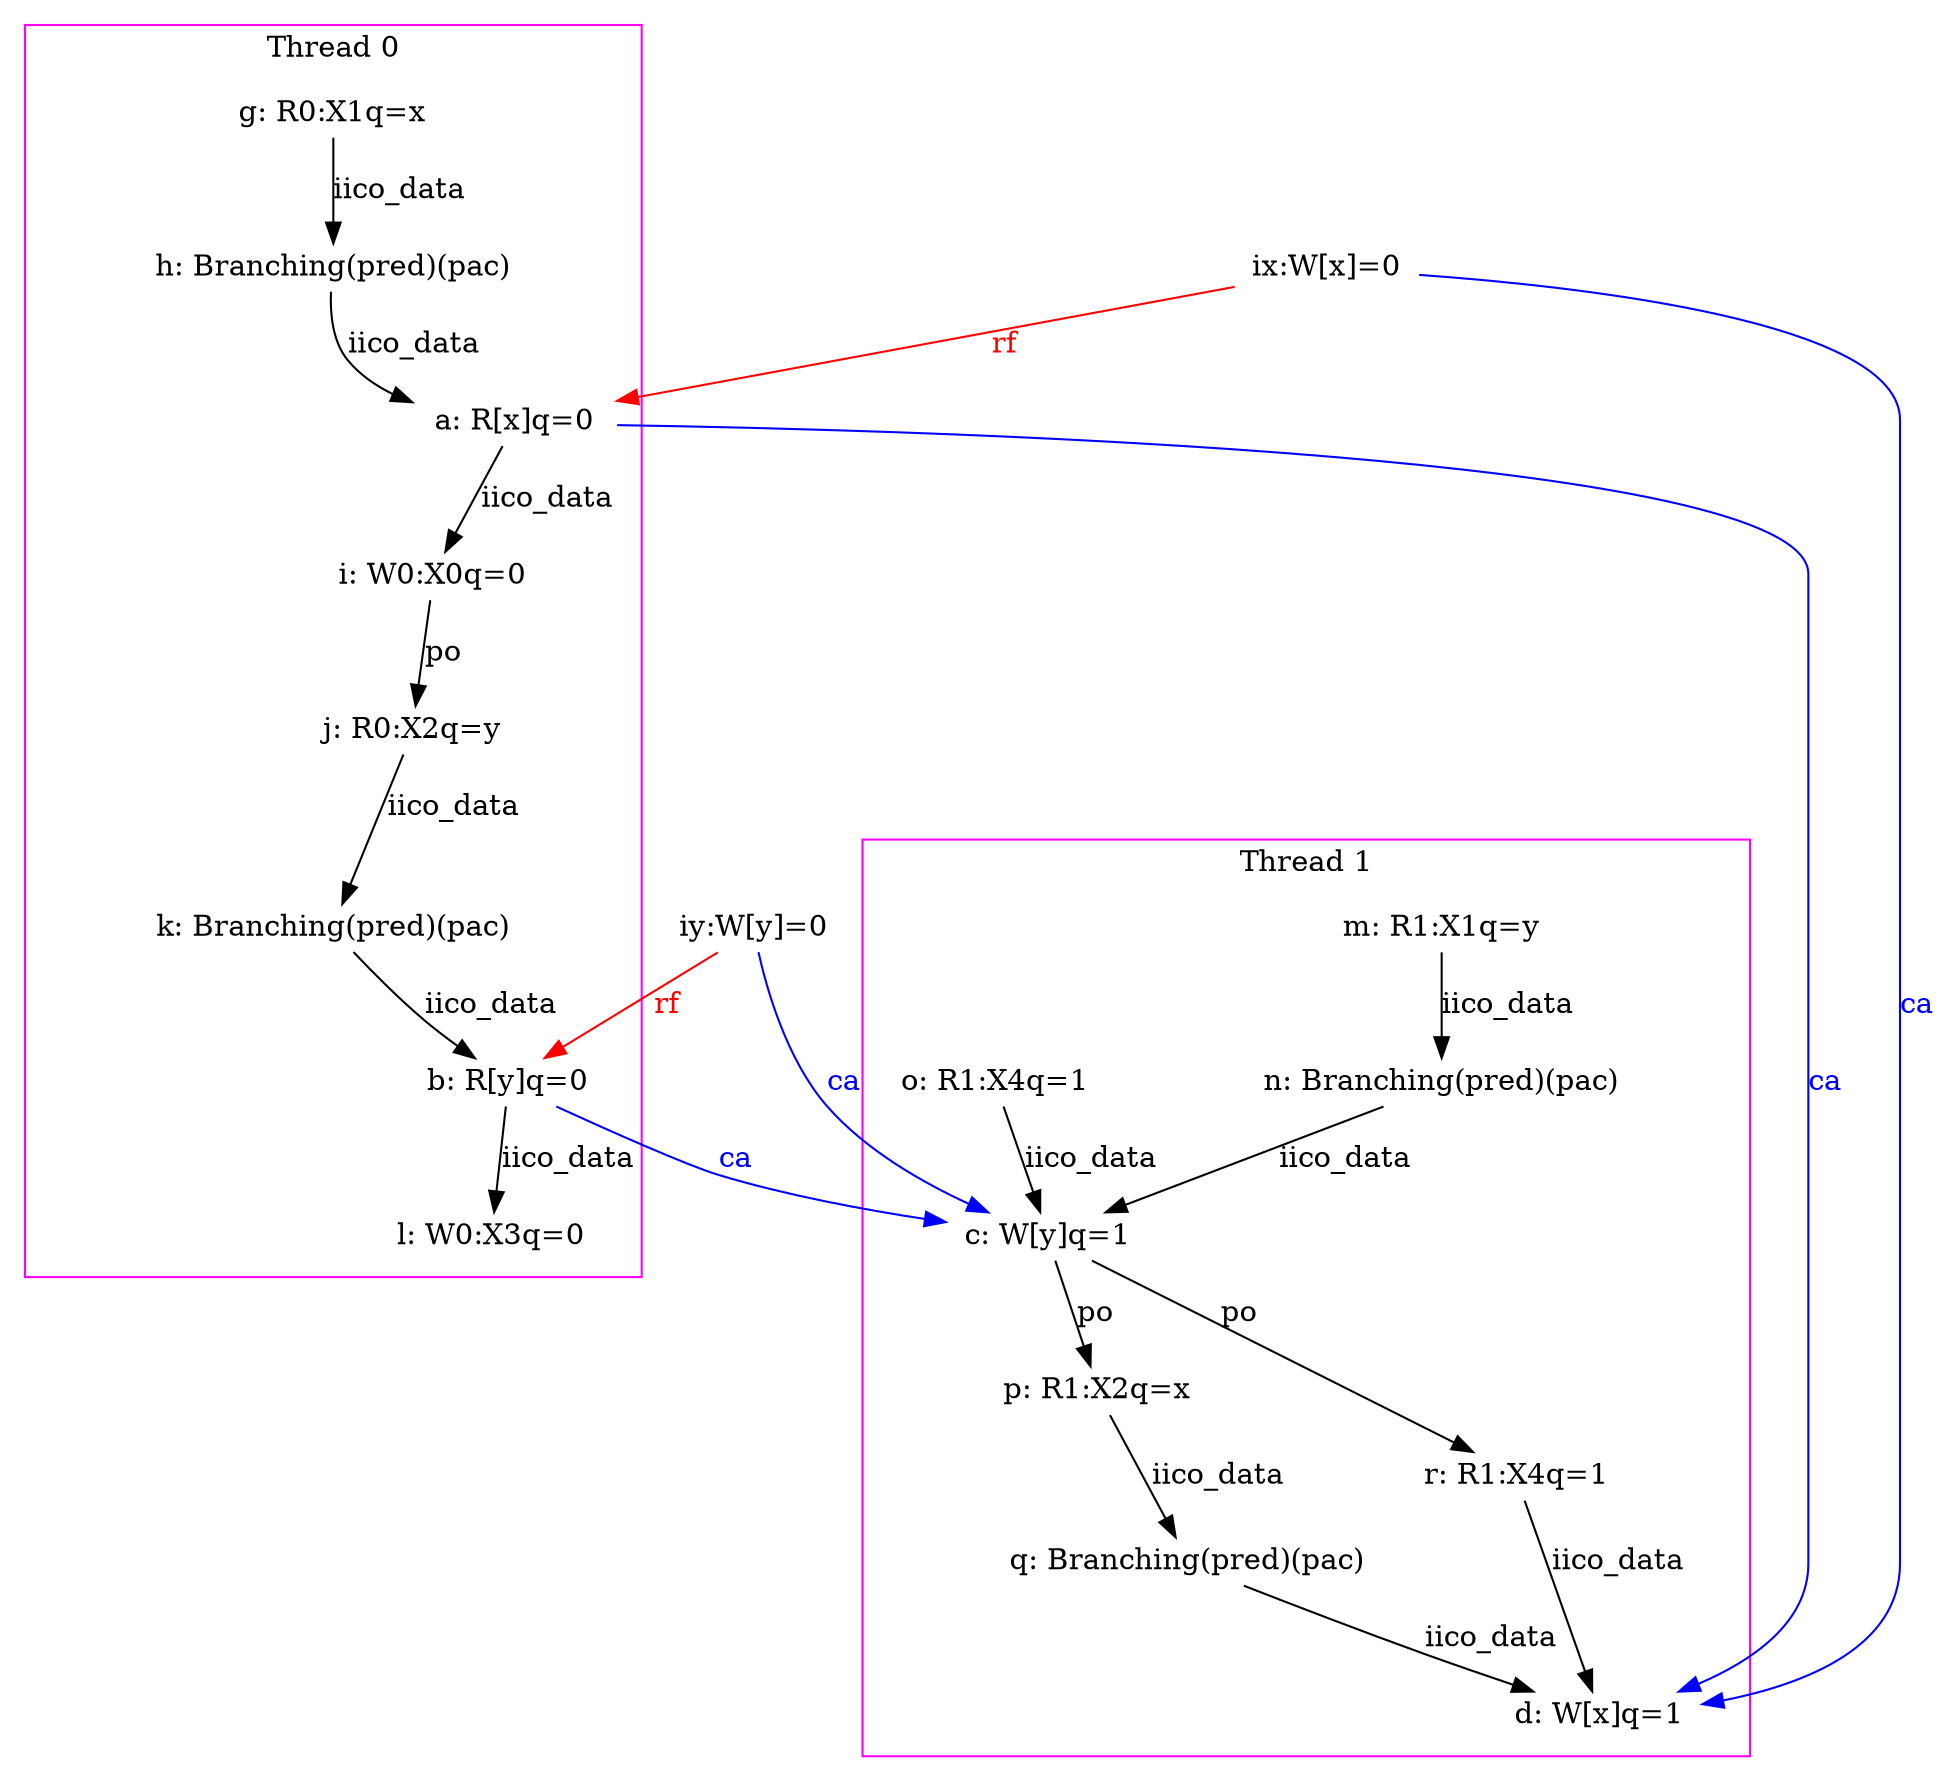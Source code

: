 digraph G {



/* init events */
eiid4 [label="iy:W[y]=0", shape="none", fixedsize="false", height="0.194444", width="1.166667"];
eiid5 [label="ix:W[x]=0", shape="none", fixedsize="false", height="0.194444", width="1.166667"];

/* the unlocked events */
subgraph cluster_proc0 { rank=sink; label = "Thread 0"; color=magenta; shape=box;
eiid0 [label="a: R[x]q=0", shape="none", fixedsize="false", height="0.194444", width="1.361111"];
eiid6 [label="g: R0:X1q=x", shape="none", fixedsize="false", height="0.194444", width="1.555556"];
eiid7 [label="h: Branching(pred)(pac)", shape="none", fixedsize="false", height="0.194444", width="3.888889"];
eiid8 [label="i: W0:X0q=0", shape="none", fixedsize="false", height="0.194444", width="1.555556"];
eiid1 [label="b: R[y]q=0", shape="none", fixedsize="false", height="0.194444", width="1.361111"];
eiid9 [label="j: R0:X2q=y", shape="none", fixedsize="false", height="0.194444", width="1.555556"];
eiid10 [label="k: Branching(pred)(pac)", shape="none", fixedsize="false", height="0.194444", width="3.888889"];
eiid11 [label="l: W0:X3q=0", shape="none", fixedsize="false", height="0.194444", width="1.555556"];
}
subgraph cluster_proc1 { rank=sink; label = "Thread 1"; color=magenta; shape=box;
eiid2 [label="c: W[y]q=1", shape="none", fixedsize="false", height="0.194444", width="1.361111"];
eiid12 [label="m: R1:X1q=y", shape="none", fixedsize="false", height="0.194444", width="1.555556"];
eiid13 [label="n: Branching(pred)(pac)", shape="none", fixedsize="false", height="0.194444", width="3.888889"];
eiid14 [label="o: R1:X4q=1", shape="none", fixedsize="false", height="0.194444", width="1.555556"];
eiid3 [label="d: W[x]q=1", shape="none", fixedsize="false", height="0.194444", width="1.361111"];
eiid15 [label="p: R1:X2q=x", shape="none", fixedsize="false", height="0.194444", width="1.555556"];
eiid16 [label="q: Branching(pred)(pac)", shape="none", fixedsize="false", height="0.194444", width="3.888889"];
eiid17 [label="r: R1:X4q=1", shape="none", fixedsize="false", height="0.194444", width="1.555556"];
}

/* the intra_causality_data edges */

eiid0 -> eiid8 [label="iico_data", color="black", fontcolor="black"];
eiid1 -> eiid11 [label="iico_data", color="black", fontcolor="black"];
eiid6 -> eiid7 [label="iico_data", color="black", fontcolor="black"];
eiid7 -> eiid0 [label="iico_data", color="black", fontcolor="black"];
eiid9 -> eiid10 [label="iico_data", color="black", fontcolor="black"];
eiid10 -> eiid1 [label="iico_data", color="black", fontcolor="black"];
eiid12 -> eiid13 [label="iico_data", color="black", fontcolor="black"];
eiid13 -> eiid2 [label="iico_data", color="black", fontcolor="black"];
eiid14 -> eiid2 [label="iico_data", color="black", fontcolor="black"];
eiid15 -> eiid16 [label="iico_data", color="black", fontcolor="black"];
eiid16 -> eiid3 [label="iico_data", color="black", fontcolor="black"];
eiid17 -> eiid3 [label="iico_data", color="black", fontcolor="black"];

/* the intra_causality_control edges */

/* the poi edges */
eiid2 -> eiid15 [label="po", color="black", fontcolor="black"];
eiid2 -> eiid17 [label="po", color="black", fontcolor="black"];
eiid8 -> eiid9 [label="po", color="black", fontcolor="black"];
/* the rfmap edges */


/* The viewed-before edges */
eiid4 -> eiid1 [label="rf", color="red", fontcolor="red"];
eiid5 -> eiid0 [label="rf", color="red", fontcolor="red"];
eiid0 -> eiid3 [label="ca", color="blue", fontcolor="blue"];
eiid1 -> eiid2 [label="ca", color="blue", fontcolor="blue"];
eiid4 -> eiid2 [label="ca", color="blue", fontcolor="blue"];
eiid5 -> eiid3 [label="ca", color="blue", fontcolor="blue"];
}
digraph G {



/* init events */
eiid4 [label="iy:W[y]=0", shape="none", fixedsize="false", height="0.194444", width="1.166667"];
eiid5 [label="ix:W[x]=0", shape="none", fixedsize="false", height="0.194444", width="1.166667"];

/* the unlocked events */
subgraph cluster_proc0 { rank=sink; label = "Thread 0"; color=magenta; shape=box;
eiid0 [label="a: R[x]q=0", shape="none", fixedsize="false", height="0.194444", width="1.361111"];
eiid6 [label="g: R0:X1q=x", shape="none", fixedsize="false", height="0.194444", width="1.555556"];
eiid7 [label="h: Branching(pred)(pac)", shape="none", fixedsize="false", height="0.194444", width="3.888889"];
eiid8 [label="i: W0:X0q=0", shape="none", fixedsize="false", height="0.194444", width="1.555556"];
eiid1 [label="b: R[y]q=1", shape="none", fixedsize="false", height="0.194444", width="1.361111"];
eiid9 [label="j: R0:X2q=y", shape="none", fixedsize="false", height="0.194444", width="1.555556"];
eiid10 [label="k: Branching(pred)(pac)", shape="none", fixedsize="false", height="0.194444", width="3.888889"];
eiid11 [label="l: W0:X3q=1", shape="none", fixedsize="false", height="0.194444", width="1.555556"];
}
subgraph cluster_proc1 { rank=sink; label = "Thread 1"; color=magenta; shape=box;
eiid2 [label="c: W[y]q=1", shape="none", fixedsize="false", height="0.194444", width="1.361111"];
eiid12 [label="m: R1:X1q=y", shape="none", fixedsize="false", height="0.194444", width="1.555556"];
eiid13 [label="n: Branching(pred)(pac)", shape="none", fixedsize="false", height="0.194444", width="3.888889"];
eiid14 [label="o: R1:X4q=1", shape="none", fixedsize="false", height="0.194444", width="1.555556"];
eiid3 [label="d: W[x]q=1", shape="none", fixedsize="false", height="0.194444", width="1.361111"];
eiid15 [label="p: R1:X2q=x", shape="none", fixedsize="false", height="0.194444", width="1.555556"];
eiid16 [label="q: Branching(pred)(pac)", shape="none", fixedsize="false", height="0.194444", width="3.888889"];
eiid17 [label="r: R1:X4q=1", shape="none", fixedsize="false", height="0.194444", width="1.555556"];
}

/* the intra_causality_data edges */

eiid0 -> eiid8 [label="iico_data", color="black", fontcolor="black"];
eiid1 -> eiid11 [label="iico_data", color="black", fontcolor="black"];
eiid6 -> eiid7 [label="iico_data", color="black", fontcolor="black"];
eiid7 -> eiid0 [label="iico_data", color="black", fontcolor="black"];
eiid9 -> eiid10 [label="iico_data", color="black", fontcolor="black"];
eiid10 -> eiid1 [label="iico_data", color="black", fontcolor="black"];
eiid12 -> eiid13 [label="iico_data", color="black", fontcolor="black"];
eiid13 -> eiid2 [label="iico_data", color="black", fontcolor="black"];
eiid14 -> eiid2 [label="iico_data", color="black", fontcolor="black"];
eiid15 -> eiid16 [label="iico_data", color="black", fontcolor="black"];
eiid16 -> eiid3 [label="iico_data", color="black", fontcolor="black"];
eiid17 -> eiid3 [label="iico_data", color="black", fontcolor="black"];

/* the intra_causality_control edges */

/* the poi edges */
eiid2 -> eiid15 [label="po", color="black", fontcolor="black"];
eiid2 -> eiid17 [label="po", color="black", fontcolor="black"];
eiid8 -> eiid9 [label="po", color="black", fontcolor="black"];
/* the rfmap edges */


/* The viewed-before edges */
eiid2 -> eiid1 [label="rf", color="red", fontcolor="red"];
eiid5 -> eiid0 [label="rf", color="red", fontcolor="red"];
eiid0 -> eiid3 [label="ca", color="blue", fontcolor="blue"];
eiid4 -> eiid2 [label="ca", color="blue", fontcolor="blue"];
eiid5 -> eiid3 [label="ca", color="blue", fontcolor="blue"];
}
digraph G {



/* init events */
eiid4 [label="iy:W[y]=0", shape="none", fixedsize="false", height="0.194444", width="1.166667"];
eiid5 [label="ix:W[x]=0", shape="none", fixedsize="false", height="0.194444", width="1.166667"];

/* the unlocked events */
subgraph cluster_proc0 { rank=sink; label = "Thread 0"; color=magenta; shape=box;
eiid0 [label="a: R[x]q=1", shape="none", fixedsize="false", height="0.194444", width="1.361111"];
eiid6 [label="g: R0:X1q=x", shape="none", fixedsize="false", height="0.194444", width="1.555556"];
eiid7 [label="h: Branching(pred)(pac)", shape="none", fixedsize="false", height="0.194444", width="3.888889"];
eiid8 [label="i: W0:X0q=1", shape="none", fixedsize="false", height="0.194444", width="1.555556"];
eiid1 [label="b: R[y]q=0", shape="none", fixedsize="false", height="0.194444", width="1.361111"];
eiid9 [label="j: R0:X2q=y", shape="none", fixedsize="false", height="0.194444", width="1.555556"];
eiid10 [label="k: Branching(pred)(pac)", shape="none", fixedsize="false", height="0.194444", width="3.888889"];
eiid11 [label="l: W0:X3q=0", shape="none", fixedsize="false", height="0.194444", width="1.555556"];
}
subgraph cluster_proc1 { rank=sink; label = "Thread 1"; color=magenta; shape=box;
eiid2 [label="c: W[y]q=1", shape="none", fixedsize="false", height="0.194444", width="1.361111"];
eiid12 [label="m: R1:X1q=y", shape="none", fixedsize="false", height="0.194444", width="1.555556"];
eiid13 [label="n: Branching(pred)(pac)", shape="none", fixedsize="false", height="0.194444", width="3.888889"];
eiid14 [label="o: R1:X4q=1", shape="none", fixedsize="false", height="0.194444", width="1.555556"];
eiid3 [label="d: W[x]q=1", shape="none", fixedsize="false", height="0.194444", width="1.361111"];
eiid15 [label="p: R1:X2q=x", shape="none", fixedsize="false", height="0.194444", width="1.555556"];
eiid16 [label="q: Branching(pred)(pac)", shape="none", fixedsize="false", height="0.194444", width="3.888889"];
eiid17 [label="r: R1:X4q=1", shape="none", fixedsize="false", height="0.194444", width="1.555556"];
}

/* the intra_causality_data edges */

eiid0 -> eiid8 [label="iico_data", color="black", fontcolor="black"];
eiid1 -> eiid11 [label="iico_data", color="black", fontcolor="black"];
eiid6 -> eiid7 [label="iico_data", color="black", fontcolor="black"];
eiid7 -> eiid0 [label="iico_data", color="black", fontcolor="black"];
eiid9 -> eiid10 [label="iico_data", color="black", fontcolor="black"];
eiid10 -> eiid1 [label="iico_data", color="black", fontcolor="black"];
eiid12 -> eiid13 [label="iico_data", color="black", fontcolor="black"];
eiid13 -> eiid2 [label="iico_data", color="black", fontcolor="black"];
eiid14 -> eiid2 [label="iico_data", color="black", fontcolor="black"];
eiid15 -> eiid16 [label="iico_data", color="black", fontcolor="black"];
eiid16 -> eiid3 [label="iico_data", color="black", fontcolor="black"];
eiid17 -> eiid3 [label="iico_data", color="black", fontcolor="black"];

/* the intra_causality_control edges */

/* the poi edges */
eiid2 -> eiid15 [label="po", color="black", fontcolor="black"];
eiid2 -> eiid17 [label="po", color="black", fontcolor="black"];
eiid8 -> eiid9 [label="po", color="black", fontcolor="black"];
/* the rfmap edges */


/* The viewed-before edges */
eiid3 -> eiid0 [label="rf", color="red", fontcolor="red"];
eiid4 -> eiid1 [label="rf", color="red", fontcolor="red"];
eiid1 -> eiid2 [label="ca", color="blue", fontcolor="blue"];
eiid4 -> eiid2 [label="ca", color="blue", fontcolor="blue"];
eiid5 -> eiid3 [label="ca", color="blue", fontcolor="blue"];
}
digraph G {



/* init events */
eiid4 [label="iy:W[y]=0", shape="none", fixedsize="false", height="0.194444", width="1.166667"];
eiid5 [label="ix:W[x]=0", shape="none", fixedsize="false", height="0.194444", width="1.166667"];

/* the unlocked events */
subgraph cluster_proc0 { rank=sink; label = "Thread 0"; color=magenta; shape=box;
eiid0 [label="a: R[x]q=1", shape="none", fixedsize="false", height="0.194444", width="1.361111"];
eiid6 [label="g: R0:X1q=x", shape="none", fixedsize="false", height="0.194444", width="1.555556"];
eiid7 [label="h: Branching(pred)(pac)", shape="none", fixedsize="false", height="0.194444", width="3.888889"];
eiid8 [label="i: W0:X0q=1", shape="none", fixedsize="false", height="0.194444", width="1.555556"];
eiid1 [label="b: R[y]q=1", shape="none", fixedsize="false", height="0.194444", width="1.361111"];
eiid9 [label="j: R0:X2q=y", shape="none", fixedsize="false", height="0.194444", width="1.555556"];
eiid10 [label="k: Branching(pred)(pac)", shape="none", fixedsize="false", height="0.194444", width="3.888889"];
eiid11 [label="l: W0:X3q=1", shape="none", fixedsize="false", height="0.194444", width="1.555556"];
}
subgraph cluster_proc1 { rank=sink; label = "Thread 1"; color=magenta; shape=box;
eiid2 [label="c: W[y]q=1", shape="none", fixedsize="false", height="0.194444", width="1.361111"];
eiid12 [label="m: R1:X1q=y", shape="none", fixedsize="false", height="0.194444", width="1.555556"];
eiid13 [label="n: Branching(pred)(pac)", shape="none", fixedsize="false", height="0.194444", width="3.888889"];
eiid14 [label="o: R1:X4q=1", shape="none", fixedsize="false", height="0.194444", width="1.555556"];
eiid3 [label="d: W[x]q=1", shape="none", fixedsize="false", height="0.194444", width="1.361111"];
eiid15 [label="p: R1:X2q=x", shape="none", fixedsize="false", height="0.194444", width="1.555556"];
eiid16 [label="q: Branching(pred)(pac)", shape="none", fixedsize="false", height="0.194444", width="3.888889"];
eiid17 [label="r: R1:X4q=1", shape="none", fixedsize="false", height="0.194444", width="1.555556"];
}

/* the intra_causality_data edges */

eiid0 -> eiid8 [label="iico_data", color="black", fontcolor="black"];
eiid1 -> eiid11 [label="iico_data", color="black", fontcolor="black"];
eiid6 -> eiid7 [label="iico_data", color="black", fontcolor="black"];
eiid7 -> eiid0 [label="iico_data", color="black", fontcolor="black"];
eiid9 -> eiid10 [label="iico_data", color="black", fontcolor="black"];
eiid10 -> eiid1 [label="iico_data", color="black", fontcolor="black"];
eiid12 -> eiid13 [label="iico_data", color="black", fontcolor="black"];
eiid13 -> eiid2 [label="iico_data", color="black", fontcolor="black"];
eiid14 -> eiid2 [label="iico_data", color="black", fontcolor="black"];
eiid15 -> eiid16 [label="iico_data", color="black", fontcolor="black"];
eiid16 -> eiid3 [label="iico_data", color="black", fontcolor="black"];
eiid17 -> eiid3 [label="iico_data", color="black", fontcolor="black"];

/* the intra_causality_control edges */

/* the poi edges */
eiid2 -> eiid15 [label="po", color="black", fontcolor="black"];
eiid2 -> eiid17 [label="po", color="black", fontcolor="black"];
eiid8 -> eiid9 [label="po", color="black", fontcolor="black"];
/* the rfmap edges */


/* The viewed-before edges */
eiid2 -> eiid1 [label="rf", color="red", fontcolor="red"];
eiid3 -> eiid0 [label="rf", color="red", fontcolor="red"];
eiid4 -> eiid2 [label="ca", color="blue", fontcolor="blue"];
eiid5 -> eiid3 [label="ca", color="blue", fontcolor="blue"];
}
